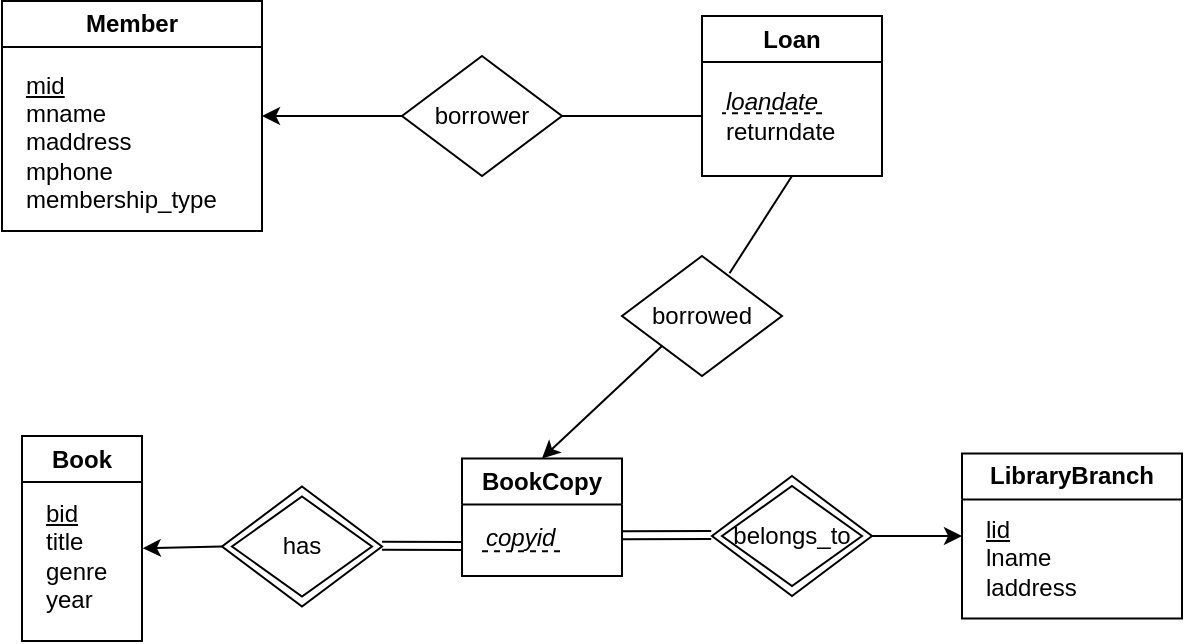 <mxfile version="26.1.0">
  <diagram id="R2lEEEUBdFMjLlhIrx00" name="Page-1">
    <mxGraphModel dx="795" dy="418" grid="1" gridSize="10" guides="1" tooltips="1" connect="1" arrows="1" fold="1" page="1" pageScale="1" pageWidth="850" pageHeight="1100" math="0" shadow="0" extFonts="Permanent Marker^https://fonts.googleapis.com/css?family=Permanent+Marker">
      <root>
        <mxCell id="0" />
        <mxCell id="1" parent="0" />
        <mxCell id="ewZ8gy16_46B8bGI5FMj-2" value="Member" style="swimlane;whiteSpace=wrap;html=1;container=0;" vertex="1" parent="1">
          <mxGeometry x="90" y="92.5" width="130" height="115" as="geometry" />
        </mxCell>
        <mxCell id="ewZ8gy16_46B8bGI5FMj-3" value="&lt;u&gt;mid&lt;/u&gt;&lt;div&gt;mname&lt;/div&gt;&lt;div&gt;maddress&lt;/div&gt;&lt;div&gt;mphone&lt;/div&gt;&lt;div&gt;membership_type&lt;/div&gt;" style="text;html=1;align=left;verticalAlign=middle;resizable=0;points=[];autosize=1;strokeColor=none;fillColor=none;container=0;" vertex="1" parent="ewZ8gy16_46B8bGI5FMj-2">
          <mxGeometry x="10" y="25" width="120" height="90" as="geometry" />
        </mxCell>
        <mxCell id="ewZ8gy16_46B8bGI5FMj-4" value="Book" style="swimlane;whiteSpace=wrap;html=1;" vertex="1" parent="1">
          <mxGeometry x="100" y="310" width="60" height="102.5" as="geometry" />
        </mxCell>
        <mxCell id="ewZ8gy16_46B8bGI5FMj-5" value="&lt;u&gt;bid&lt;/u&gt;&lt;div&gt;&lt;span style=&quot;background-color: transparent; color: light-dark(rgb(0, 0, 0), rgb(255, 255, 255));&quot;&gt;title&lt;/span&gt;&lt;/div&gt;&lt;div&gt;genre&lt;/div&gt;&lt;div&gt;year&lt;/div&gt;" style="text;html=1;align=left;verticalAlign=middle;resizable=0;points=[];autosize=1;strokeColor=none;fillColor=none;" vertex="1" parent="ewZ8gy16_46B8bGI5FMj-4">
          <mxGeometry x="10" y="25" width="50" height="70" as="geometry" />
        </mxCell>
        <mxCell id="ewZ8gy16_46B8bGI5FMj-6" value="LibraryBranch" style="swimlane;whiteSpace=wrap;html=1;" vertex="1" parent="1">
          <mxGeometry x="570" y="318.75" width="110" height="82.5" as="geometry" />
        </mxCell>
        <mxCell id="ewZ8gy16_46B8bGI5FMj-7" value="&lt;u&gt;lid&lt;/u&gt;&lt;div&gt;lname&lt;/div&gt;&lt;div&gt;laddress&lt;/div&gt;" style="text;html=1;align=left;verticalAlign=middle;resizable=0;points=[];autosize=1;strokeColor=none;fillColor=none;" vertex="1" parent="ewZ8gy16_46B8bGI5FMj-6">
          <mxGeometry x="10" y="22.5" width="70" height="60" as="geometry" />
        </mxCell>
        <mxCell id="ewZ8gy16_46B8bGI5FMj-8" value="BookCopy" style="swimlane;whiteSpace=wrap;html=1;" vertex="1" parent="1">
          <mxGeometry x="320" y="321.25" width="80" height="58.75" as="geometry" />
        </mxCell>
        <mxCell id="ewZ8gy16_46B8bGI5FMj-9" value="&lt;i&gt;copyid&lt;/i&gt;" style="text;html=1;align=left;verticalAlign=middle;resizable=0;points=[];autosize=1;strokeColor=none;fillColor=none;" vertex="1" parent="ewZ8gy16_46B8bGI5FMj-8">
          <mxGeometry x="10" y="25" width="60" height="30" as="geometry" />
        </mxCell>
        <mxCell id="ewZ8gy16_46B8bGI5FMj-19" value="" style="endArrow=none;dashed=1;html=1;rounded=0;" edge="1" parent="ewZ8gy16_46B8bGI5FMj-8">
          <mxGeometry width="50" height="50" relative="1" as="geometry">
            <mxPoint x="10" y="46.33" as="sourcePoint" />
            <mxPoint x="50" y="46.33" as="targetPoint" />
          </mxGeometry>
        </mxCell>
        <mxCell id="ewZ8gy16_46B8bGI5FMj-11" value="Loan" style="swimlane;whiteSpace=wrap;html=1;" vertex="1" parent="1">
          <mxGeometry x="440" y="100" width="90" height="80" as="geometry" />
        </mxCell>
        <mxCell id="ewZ8gy16_46B8bGI5FMj-12" value="&lt;span style=&quot;background-color: transparent; color: light-dark(rgb(0, 0, 0), rgb(255, 255, 255));&quot;&gt;&lt;i&gt;loandate&lt;/i&gt;&lt;/span&gt;&lt;div&gt;returndate&lt;/div&gt;" style="text;html=1;align=left;verticalAlign=middle;resizable=0;points=[];autosize=1;strokeColor=none;fillColor=none;" vertex="1" parent="ewZ8gy16_46B8bGI5FMj-11">
          <mxGeometry x="10" y="30" width="80" height="40" as="geometry" />
        </mxCell>
        <mxCell id="ewZ8gy16_46B8bGI5FMj-18" value="" style="endArrow=none;dashed=1;html=1;rounded=0;" edge="1" parent="ewZ8gy16_46B8bGI5FMj-11">
          <mxGeometry width="50" height="50" relative="1" as="geometry">
            <mxPoint x="60" y="48.58" as="sourcePoint" />
            <mxPoint x="10" y="48.58" as="targetPoint" />
          </mxGeometry>
        </mxCell>
        <mxCell id="ewZ8gy16_46B8bGI5FMj-13" value="borrower" style="rhombus;whiteSpace=wrap;html=1;" vertex="1" parent="1">
          <mxGeometry x="290" y="120" width="80" height="60" as="geometry" />
        </mxCell>
        <mxCell id="ewZ8gy16_46B8bGI5FMj-16" value="" style="endArrow=classic;html=1;rounded=0;exitX=0;exitY=0.5;exitDx=0;exitDy=0;entryX=1;entryY=0.5;entryDx=0;entryDy=0;" edge="1" parent="1" source="ewZ8gy16_46B8bGI5FMj-13" target="ewZ8gy16_46B8bGI5FMj-2">
          <mxGeometry width="50" height="50" relative="1" as="geometry">
            <mxPoint x="350" y="290" as="sourcePoint" />
            <mxPoint x="400" y="240" as="targetPoint" />
          </mxGeometry>
        </mxCell>
        <mxCell id="ewZ8gy16_46B8bGI5FMj-17" value="" style="endArrow=none;html=1;rounded=0;exitX=1;exitY=0.5;exitDx=0;exitDy=0;" edge="1" parent="1" source="ewZ8gy16_46B8bGI5FMj-13">
          <mxGeometry width="50" height="50" relative="1" as="geometry">
            <mxPoint x="350" y="290" as="sourcePoint" />
            <mxPoint x="440" y="150" as="targetPoint" />
          </mxGeometry>
        </mxCell>
        <mxCell id="ewZ8gy16_46B8bGI5FMj-20" value="borrowed" style="rhombus;whiteSpace=wrap;html=1;" vertex="1" parent="1">
          <mxGeometry x="400" y="220" width="80" height="60" as="geometry" />
        </mxCell>
        <mxCell id="ewZ8gy16_46B8bGI5FMj-21" value="" style="endArrow=classic;html=1;rounded=0;entryX=0.5;entryY=0;entryDx=0;entryDy=0;exitX=0;exitY=1;exitDx=0;exitDy=0;" edge="1" parent="1" source="ewZ8gy16_46B8bGI5FMj-20" target="ewZ8gy16_46B8bGI5FMj-8">
          <mxGeometry width="50" height="50" relative="1" as="geometry">
            <mxPoint x="350" y="290" as="sourcePoint" />
            <mxPoint x="400" y="240" as="targetPoint" />
          </mxGeometry>
        </mxCell>
        <mxCell id="ewZ8gy16_46B8bGI5FMj-22" value="" style="endArrow=none;html=1;rounded=0;entryX=0.5;entryY=1;entryDx=0;entryDy=0;exitX=0.672;exitY=0.144;exitDx=0;exitDy=0;exitPerimeter=0;" edge="1" parent="1" source="ewZ8gy16_46B8bGI5FMj-20" target="ewZ8gy16_46B8bGI5FMj-11">
          <mxGeometry width="50" height="50" relative="1" as="geometry">
            <mxPoint x="460" y="340" as="sourcePoint" />
            <mxPoint x="510" y="290" as="targetPoint" />
          </mxGeometry>
        </mxCell>
        <mxCell id="ewZ8gy16_46B8bGI5FMj-23" value="" style="rhombus;whiteSpace=wrap;html=1;" vertex="1" parent="1">
          <mxGeometry x="200" y="335.25" width="80" height="60" as="geometry" />
        </mxCell>
        <mxCell id="ewZ8gy16_46B8bGI5FMj-25" value="" style="endArrow=classic;html=1;rounded=0;exitX=0;exitY=0.5;exitDx=0;exitDy=0;entryX=1.008;entryY=0.445;entryDx=0;entryDy=0;entryPerimeter=0;" edge="1" parent="1" source="ewZ8gy16_46B8bGI5FMj-23" target="ewZ8gy16_46B8bGI5FMj-5">
          <mxGeometry width="50" height="50" relative="1" as="geometry">
            <mxPoint x="160" y="365.25" as="sourcePoint" />
            <mxPoint x="360" y="240" as="targetPoint" />
          </mxGeometry>
        </mxCell>
        <mxCell id="ewZ8gy16_46B8bGI5FMj-26" value="" style="rhombus;whiteSpace=wrap;html=1;" vertex="1" parent="1">
          <mxGeometry x="445" y="330" width="80" height="60" as="geometry" />
        </mxCell>
        <mxCell id="ewZ8gy16_46B8bGI5FMj-29" value="has" style="rhombus;whiteSpace=wrap;html=1;" vertex="1" parent="1">
          <mxGeometry x="205" y="340.25" width="70" height="50" as="geometry" />
        </mxCell>
        <mxCell id="ewZ8gy16_46B8bGI5FMj-28" value="" style="endArrow=classic;html=1;rounded=0;exitX=1;exitY=0.5;exitDx=0;exitDy=0;entryX=0;entryY=0.5;entryDx=0;entryDy=0;" edge="1" parent="1" source="ewZ8gy16_46B8bGI5FMj-26" target="ewZ8gy16_46B8bGI5FMj-6">
          <mxGeometry width="50" height="50" relative="1" as="geometry">
            <mxPoint x="350" y="290" as="sourcePoint" />
            <mxPoint x="400" y="240" as="targetPoint" />
          </mxGeometry>
        </mxCell>
        <mxCell id="ewZ8gy16_46B8bGI5FMj-30" value="belongs_to" style="rhombus;whiteSpace=wrap;html=1;" vertex="1" parent="1">
          <mxGeometry x="450" y="335" width="70" height="50" as="geometry" />
        </mxCell>
        <mxCell id="ewZ8gy16_46B8bGI5FMj-33" value="" style="shape=link;html=1;rounded=0;" edge="1" parent="1">
          <mxGeometry width="100" relative="1" as="geometry">
            <mxPoint x="280" y="364.83" as="sourcePoint" />
            <mxPoint x="320" y="365" as="targetPoint" />
          </mxGeometry>
        </mxCell>
        <mxCell id="ewZ8gy16_46B8bGI5FMj-34" value="" style="shape=link;html=1;rounded=0;entryX=-0.077;entryY=0.49;entryDx=0;entryDy=0;entryPerimeter=0;" edge="1" parent="1" target="ewZ8gy16_46B8bGI5FMj-30">
          <mxGeometry width="100" relative="1" as="geometry">
            <mxPoint x="400" y="359.58" as="sourcePoint" />
            <mxPoint x="440" y="360" as="targetPoint" />
          </mxGeometry>
        </mxCell>
      </root>
    </mxGraphModel>
  </diagram>
</mxfile>
